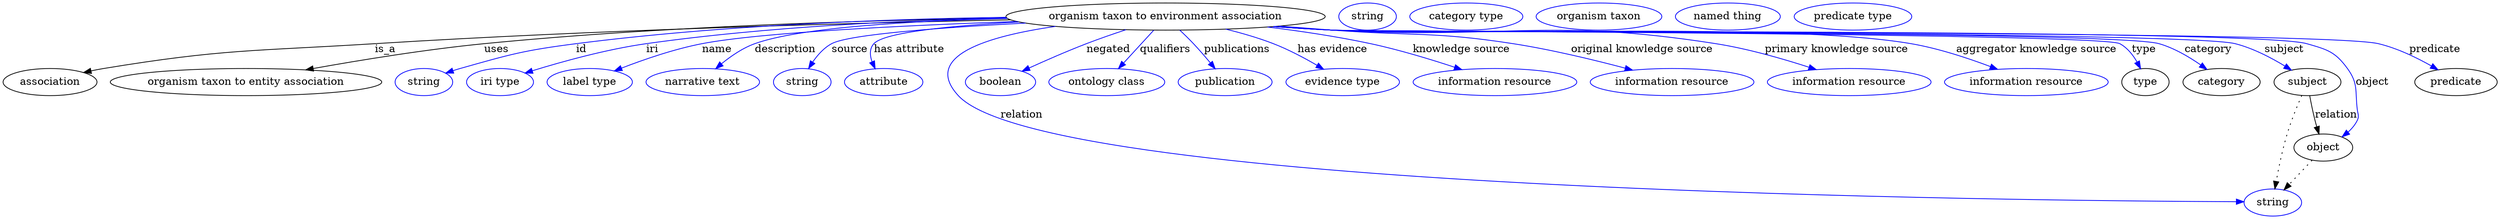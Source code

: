 digraph {
	graph [bb="0,0,2703.9,283"];
	node [label="\N"];
	"organism taxon to environment association"	[height=0.5,
		label="organism taxon to environment association",
		pos="1263,265",
		width=4.5496];
	association	[height=0.5,
		pos="50.046,178",
		width=1.3902];
	"organism taxon to environment association" -> association	[label=is_a,
		lp="408.05,221.5",
		pos="e,86.321,190.48 1102.8,261.06 928.85,257.04 642.89,248.03 397.05,229 268.59,219.06 235.38,221.26 109.05,196 104.87,195.17 100.56,\
194.18 96.265,193.1"];
	"organism taxon to entity association"	[height=0.5,
		pos="257.05,178",
		width=3.8635];
	"organism taxon to environment association" -> "organism taxon to entity association"	[label=uses,
		lp="527.05,221.5",
		pos="e,320.79,194.02 1099.8,263.15 947.88,260.75 715.45,252.98 515.05,229 452.4,221.5 382.16,207.52 330.8,196.24"];
	id	[color=blue,
		height=0.5,
		label=string,
		pos="445.05,178",
		width=0.84854];
	"organism taxon to environment association" -> id	[color=blue,
		label=id,
		lp="624.55,221.5",
		pos="e,468.49,189.71 1099.8,263.54 969.06,261.15 781.43,253.19 619.05,229 558.38,219.96 543.23,215.39 485.05,196 482.67,195.21 480.23,\
194.33 477.79,193.41",
		style=solid];
	iri	[color=blue,
		height=0.5,
		label="iri type",
		pos="530.05,178",
		width=1.011];
	"organism taxon to environment association" -> iri	[color=blue,
		label=iri,
		lp="699.55,221.5",
		pos="e,557.78,189.93 1099.8,263.2 985.28,260.4 828.91,252.06 693.05,229 648.88,221.5 599.97,205.4 567.35,193.48",
		style=solid];
	name	[color=blue,
		height=0.5,
		label="label type",
		pos="630.05,178",
		width=1.2638];
	"organism taxon to environment association" -> name	[color=blue,
		label=name,
		lp="770.55,221.5",
		pos="e,657.05,192.67 1109.6,258.67 985.16,253.37 820.11,243.87 755.05,229 724.07,221.92 690.74,208.26 666.29,197",
		style=solid];
	description	[color=blue,
		height=0.5,
		label="narrative text",
		pos="751.05,178",
		width=1.6068];
	"organism taxon to environment association" -> description	[color=blue,
		label=description,
		lp="844.55,221.5",
		pos="e,766.42,195.6 1102.5,261.32 995.42,257.66 865.17,249.08 814.05,229 799.19,223.17 785.05,212.58 773.94,202.64",
		style=solid];
	source	[color=blue,
		height=0.5,
		label=string,
		pos="857.05,178",
		width=0.84854];
	"organism taxon to environment association" -> source	[color=blue,
		label=source,
		lp="913.05,221.5",
		pos="e,864.89,195.44 1102.6,261.32 1020.4,257.48 930.44,248.7 895.05,229 884.79,223.29 876.45,213.55 870.21,204.17",
		style=solid];
	"has attribute"	[color=blue,
		height=0.5,
		label=attribute,
		pos="946.05,178",
		width=1.1193];
	"organism taxon to environment association" -> "has attribute"	[color=blue,
		label="has attribute",
		lp="973.55,221.5",
		pos="e,938.09,195.83 1116,256.95 1036.7,251.59 952.38,242.75 940.05,229 934.4,222.71 933.87,214.04 935.41,205.68",
		style=solid];
	relation	[color=blue,
		height=0.5,
		label=string,
		pos="2454,18",
		width=0.84854];
	"organism taxon to environment association" -> relation	[color=blue,
		label=relation,
		lp="1120,134.5",
		pos="e,2423.4,19.632 1158.7,251.04 1078.4,236.96 988.18,209.53 1033,160 1128.3,54.802 2190.2,24.984 2413.1,19.864",
		style=solid];
	negated	[color=blue,
		height=0.5,
		label=boolean,
		pos="1080,178",
		width=1.0652];
	"organism taxon to environment association" -> negated	[color=blue,
		label=negated,
		lp="1201.5,221.5",
		pos="e,1104.9,191.99 1222.3,247.43 1208.8,241.77 1193.7,235.28 1180,229 1157.8,218.75 1133.1,206.44 1113.9,196.6",
		style=solid];
	qualifiers	[color=blue,
		height=0.5,
		label="ontology class",
		pos="1198,178",
		width=1.7151];
	"organism taxon to environment association" -> qualifiers	[color=blue,
		label=qualifiers,
		lp="1260.5,221.5",
		pos="e,1211,195.89 1249.9,246.8 1240.5,234.51 1227.7,217.77 1217.2,204.01",
		style=solid];
	publications	[color=blue,
		height=0.5,
		label=publication,
		pos="1328,178",
		width=1.3902];
	"organism taxon to environment association" -> publications	[color=blue,
		label=publications,
		lp="1334.5,221.5",
		pos="e,1315.4,195.69 1276.3,246.93 1280.6,241.23 1285.6,234.85 1290,229 1296.3,220.78 1303.2,211.77 1309.3,203.7",
		style=solid];
	"has evidence"	[color=blue,
		height=0.5,
		label="evidence type",
		pos="1456,178",
		width=1.661];
	"organism taxon to environment association" -> "has evidence"	[color=blue,
		label="has evidence",
		lp="1436,221.5",
		pos="e,1432.9,194.71 1320.8,248.13 1337.6,242.79 1355.8,236.32 1372,229 1390,220.89 1409,209.84 1424.3,200.19",
		style=solid];
	"knowledge source"	[color=blue,
		height=0.5,
		label="information resource",
		pos="1619,178",
		width=2.3651];
	"organism taxon to environment association" -> "knowledge source"	[color=blue,
		label="knowledge source",
		lp="1573.5,221.5",
		pos="e,1581.1,194.18 1364.6,250.84 1399.8,245.32 1439.4,238.05 1475,229 1507.9,220.66 1543.8,208.17 1571.6,197.76",
		style=solid];
	"original knowledge source"	[color=blue,
		height=0.5,
		label="information resource",
		pos="1807,178",
		width=2.3651];
	"organism taxon to environment association" -> "original knowledge source"	[color=blue,
		label="original knowledge source",
		lp="1765.5,221.5",
		pos="e,1763.2,193.54 1380.1,252.35 1398.5,250.55 1417.3,248.71 1435,247 1520.4,238.78 1542.8,244.53 1627,229 1670.2,221.05 1718,207.54 \
1753.5,196.57",
		style=solid];
	"primary knowledge source"	[color=blue,
		height=0.5,
		label="information resource",
		pos="1995,178",
		width=2.3651];
	"organism taxon to environment association" -> "primary knowledge source"	[color=blue,
		label="primary knowledge source",
		lp="1971,221.5",
		pos="e,1958.1,194.23 1376.3,251.92 1395.9,250.09 1416,248.36 1435,247 1615.7,234.09 1663.9,261.42 1842,229 1878.6,222.35 1918.5,209.12 \
1948.3,197.93",
		style=solid];
	"aggregator knowledge source"	[color=blue,
		height=0.5,
		label="information resource",
		pos="2183,178",
		width=2.3651];
	"organism taxon to environment association" -> "aggregator knowledge source"	[color=blue,
		label="aggregator knowledge source",
		lp="2182,221.5",
		pos="e,2150.1,194.66 1374.9,251.81 1394.9,249.96 1415.6,248.25 1435,247 1571,238.29 1914.3,255.01 2048,229 2080.2,222.75 2114.7,209.82 \
2140.9,198.67",
		style=solid];
	type	[height=0.5,
		pos="2313,178",
		width=0.75];
	"organism taxon to environment association" -> type	[color=blue,
		label=type,
		lp="2300,221.5",
		pos="e,2303.3,194.84 1374.4,251.73 1394.6,249.87 1415.4,248.18 1435,247 1481.1,244.23 2223.9,247.79 2266,229 2278.5,223.47 2289.1,212.94 \
2297.2,202.97",
		style=solid];
	category	[height=0.5,
		pos="2399,178",
		width=1.1374];
	"organism taxon to environment association" -> category	[color=blue,
		label=category,
		lp="2373.5,221.5",
		pos="e,2380.3,194.26 1374,251.75 1394.3,249.88 1415.3,248.18 1435,247 1532.8,241.18 2222,256.18 2316,229 2336.2,223.18 2356.4,211.19 \
2371.8,200.41",
		style=solid];
	subject	[height=0.5,
		pos="2494,178",
		width=0.99297];
	"organism taxon to environment association" -> subject	[color=blue,
		label=subject,
		lp="2458.5,221.5",
		pos="e,2474.5,193.08 1374,251.72 1394.3,249.85 1415.3,248.16 1435,247 1542.2,240.72 2297.2,256.18 2401,229 2424.3,222.91 2448.1,209.94 \
2465.9,198.74",
		style=solid];
	object	[height=0.5,
		pos="2514,91",
		width=0.9027];
	"organism taxon to environment association" -> object	[color=blue,
		label=object,
		lp="2566,178",
		pos="e,2533.8,105.43 1374,251.7 1394.3,249.83 1415.3,248.15 1435,247 1493.1,243.64 2426,244.57 2482,229 2510.2,221.16 2521.7,219.61 2539,\
196 2553.6,176.17 2548.4,166.44 2551,142 2551.8,135.37 2553.7,133.12 2551,127 2548.8,121.72 2545.3,116.87 2541.3,112.56",
		style=solid];
	predicate	[height=0.5,
		pos="2661,178",
		width=1.1916];
	"organism taxon to environment association" -> predicate	[color=blue,
		label=predicate,
		lp="2638,221.5",
		pos="e,2642.5,194.52 1374,251.68 1394.3,249.81 1415.3,248.13 1435,247 1498.6,243.37 2519,246.85 2580,229 2599.7,223.26 2619.2,211.39 \
2634.2,200.66",
		style=solid];
	association_type	[color=blue,
		height=0.5,
		label=string,
		pos="1475,265",
		width=0.84854];
	association_category	[color=blue,
		height=0.5,
		label="category type",
		pos="1582,265",
		width=1.6249];
	subject -> relation	[pos="e,2457.2,36.027 2488.3,160.08 2483.9,146.39 2477.6,126.58 2473,109 2467.6,88.036 2462.6,64.025 2459.1,46.079",
		style=dotted];
	subject -> object	[label=relation,
		lp="2526,134.5",
		pos="e,2510.1,108.89 2498.1,159.8 2500.8,148.09 2504.6,132.34 2507.7,118.97"];
	"organism taxon to environment association_subject"	[color=blue,
		height=0.5,
		label="organism taxon",
		pos="1724,265",
		width=1.8234];
	object -> relation	[pos="e,2467.3,34.713 2500.7,74.243 2492.9,64.959 2482.8,53.033 2474,42.64",
		style=dotted];
	"organism taxon to environment association_object"	[color=blue,
		height=0.5,
		label="named thing",
		pos="1863,265",
		width=1.5346];
	"organism taxon to environment association_predicate"	[color=blue,
		height=0.5,
		label="predicate type",
		pos="1997,265",
		width=1.679];
}
